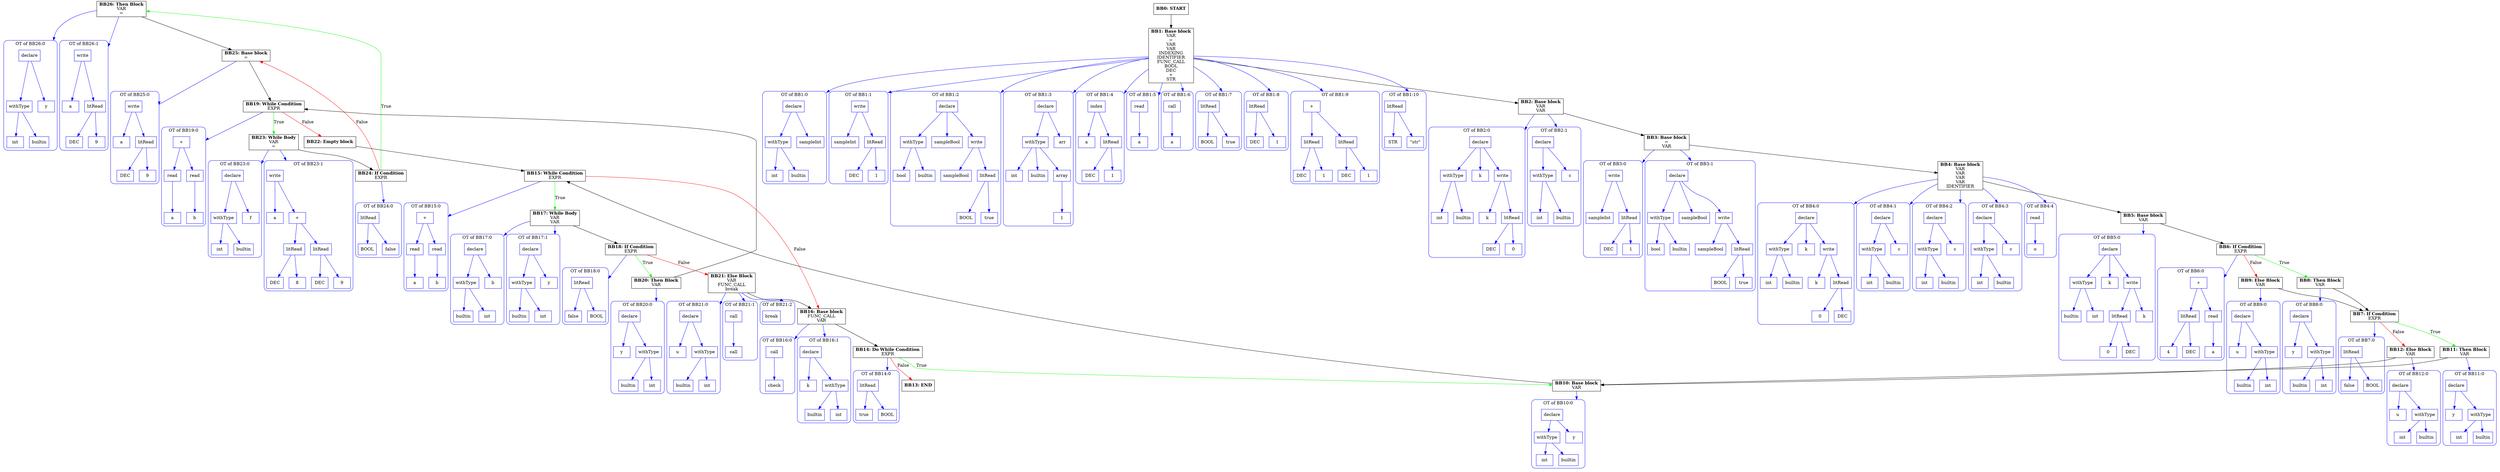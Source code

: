 digraph CFG {
    compound=true;
    graph [splines=true];
    node [shape=rectangle];

    BB26 [label=<<B>BB26: Then Block</B><BR ALIGN="CENTER"/>VAR<BR ALIGN="CENTER"/>=<BR ALIGN="CENTER"/>>];
    subgraph cluster_instruction0 {
        label = "OT of BB26:0";
        style=rounded;
        color=blue;
        entry0 [shape=point, style=invis];
        node0 [label="declare", color=blue];
        node1 [label="withType", color=blue];
        node2 [label="int", color=blue];
        node1 -> node2[color=blue];
        node3 [label="builtin", color=blue];
        node1 -> node3[color=blue];
        node0 -> node1[color=blue];
        node4 [label="y", color=blue];
        node0 -> node4[color=blue];
    }
    BB26 -> entry0 [lhead=cluster_instruction0, color=blue];
    subgraph cluster_instruction1 {
        label = "OT of BB26:1";
        style=rounded;
        color=blue;
        entry1 [shape=point, style=invis];
        node5 [label="write", color=blue];
        node6 [label="a", color=blue];
        node5 -> node6[color=blue];
        node7 [label="litRead", color=blue];
        node8 [label="DEC", color=blue];
        node7 -> node8[color=blue];
        node9 [label="9", color=blue];
        node7 -> node9[color=blue];
        node5 -> node7[color=blue];
    }
    BB26 -> entry1 [lhead=cluster_instruction1, color=blue];
    BB25 [label=<<B>BB25: Base block</B><BR ALIGN="CENTER"/>=<BR ALIGN="CENTER"/>>];
    subgraph cluster_instruction2 {
        label = "OT of BB25:0";
        style=rounded;
        color=blue;
        entry2 [shape=point, style=invis];
        node10 [label="write", color=blue];
        node11 [label="a", color=blue];
        node10 -> node11[color=blue];
        node12 [label="litRead", color=blue];
        node13 [label="DEC", color=blue];
        node12 -> node13[color=blue];
        node14 [label="9", color=blue];
        node12 -> node14[color=blue];
        node10 -> node12[color=blue];
    }
    BB25 -> entry2 [lhead=cluster_instruction2, color=blue];
    BB24 [label=<<B>BB24: If Condition</B><BR ALIGN="CENTER"/>EXPR<BR ALIGN="CENTER"/>>];
    subgraph cluster_instruction3 {
        label = "OT of BB24:0";
        style=rounded;
        color=blue;
        entry3 [shape=point, style=invis];
        node15 [label="litRead", color=blue];
        node16 [label="BOOL", color=blue];
        node15 -> node16[color=blue];
        node17 [label="false", color=blue];
        node15 -> node17[color=blue];
    }
    BB24 -> entry3 [lhead=cluster_instruction3, color=blue];
    BB23 [label=<<B>BB23: While Body</B><BR ALIGN="CENTER"/>VAR<BR ALIGN="CENTER"/>=<BR ALIGN="CENTER"/>>];
    subgraph cluster_instruction4 {
        label = "OT of BB23:0";
        style=rounded;
        color=blue;
        entry4 [shape=point, style=invis];
        node18 [label="declare", color=blue];
        node19 [label="withType", color=blue];
        node20 [label="int", color=blue];
        node19 -> node20[color=blue];
        node21 [label="builtin", color=blue];
        node19 -> node21[color=blue];
        node18 -> node19[color=blue];
        node22 [label="f", color=blue];
        node18 -> node22[color=blue];
    }
    BB23 -> entry4 [lhead=cluster_instruction4, color=blue];
    subgraph cluster_instruction5 {
        label = "OT of BB23:1";
        style=rounded;
        color=blue;
        entry5 [shape=point, style=invis];
        node23 [label="write", color=blue];
        node24 [label="a", color=blue];
        node23 -> node24[color=blue];
        node25 [label="+", color=blue];
        node26 [label="litRead", color=blue];
        node27 [label="DEC", color=blue];
        node26 -> node27[color=blue];
        node28 [label="8", color=blue];
        node26 -> node28[color=blue];
        node25 -> node26[color=blue];
        node29 [label="litRead", color=blue];
        node30 [label="DEC", color=blue];
        node29 -> node30[color=blue];
        node31 [label="9", color=blue];
        node29 -> node31[color=blue];
        node25 -> node29[color=blue];
        node23 -> node25[color=blue];
    }
    BB23 -> entry5 [lhead=cluster_instruction5, color=blue];
    BB22 [label=<<B>BB22: Empty block</B><BR ALIGN="CENTER"/>>];
    BB21 [label=<<B>BB21: Else Block</B><BR ALIGN="CENTER"/>VAR<BR ALIGN="CENTER"/>FUNC_CALL<BR ALIGN="CENTER"/>break<BR ALIGN="CENTER"/>>];
    subgraph cluster_instruction6 {
        label = "OT of BB21:0";
        style=rounded;
        color=blue;
        entry6 [shape=point, style=invis];
        node32 [label="declare", color=blue];
        node33 [label="withType", color=blue];
        node34 [label="int", color=blue];
        node33 -> node34[color=blue];
        node35 [label="builtin", color=blue];
        node33 -> node35[color=blue];
        node32 -> node33[color=blue];
        node36 [label="u", color=blue];
        node32 -> node36[color=blue];
    }
    BB21 -> entry6 [lhead=cluster_instruction6, color=blue];
    subgraph cluster_instruction7 {
        label = "OT of BB21:1";
        style=rounded;
        color=blue;
        entry7 [shape=point, style=invis];
        node37 [label="call", color=blue];
        node38 [label="call", color=blue];
        node37 -> node38[color=blue];
    }
    BB21 -> entry7 [lhead=cluster_instruction7, color=blue];
    subgraph cluster_instruction8 {
        label = "OT of BB21:2";
        style=rounded;
        color=blue;
        entry8 [shape=point, style=invis];
        node39 [label="break", color=blue];
    }
    BB21 -> entry8 [lhead=cluster_instruction8, color=blue];
    BB20 [label=<<B>BB20: Then Block</B><BR ALIGN="CENTER"/>VAR<BR ALIGN="CENTER"/>>];
    subgraph cluster_instruction9 {
        label = "OT of BB20:0";
        style=rounded;
        color=blue;
        entry9 [shape=point, style=invis];
        node40 [label="declare", color=blue];
        node41 [label="withType", color=blue];
        node42 [label="int", color=blue];
        node41 -> node42[color=blue];
        node43 [label="builtin", color=blue];
        node41 -> node43[color=blue];
        node40 -> node41[color=blue];
        node44 [label="y", color=blue];
        node40 -> node44[color=blue];
    }
    BB20 -> entry9 [lhead=cluster_instruction9, color=blue];
    BB19 [label=<<B>BB19: While Condition</B><BR ALIGN="CENTER"/>EXPR<BR ALIGN="CENTER"/>>];
    subgraph cluster_instruction10 {
        label = "OT of BB19:0";
        style=rounded;
        color=blue;
        entry10 [shape=point, style=invis];
        node45 [label="+", color=blue];
        node46 [label="read", color=blue];
        node47 [label="a", color=blue];
        node46 -> node47[color=blue];
        node45 -> node46[color=blue];
        node48 [label="read", color=blue];
        node49 [label="b", color=blue];
        node48 -> node49[color=blue];
        node45 -> node48[color=blue];
    }
    BB19 -> entry10 [lhead=cluster_instruction10, color=blue];
    BB18 [label=<<B>BB18: If Condition</B><BR ALIGN="CENTER"/>EXPR<BR ALIGN="CENTER"/>>];
    subgraph cluster_instruction11 {
        label = "OT of BB18:0";
        style=rounded;
        color=blue;
        entry11 [shape=point, style=invis];
        node50 [label="litRead", color=blue];
        node51 [label="BOOL", color=blue];
        node50 -> node51[color=blue];
        node52 [label="false", color=blue];
        node50 -> node52[color=blue];
    }
    BB18 -> entry11 [lhead=cluster_instruction11, color=blue];
    BB17 [label=<<B>BB17: While Body</B><BR ALIGN="CENTER"/>VAR<BR ALIGN="CENTER"/>VAR<BR ALIGN="CENTER"/>>];
    subgraph cluster_instruction12 {
        label = "OT of BB17:0";
        style=rounded;
        color=blue;
        entry12 [shape=point, style=invis];
        node53 [label="declare", color=blue];
        node54 [label="withType", color=blue];
        node55 [label="int", color=blue];
        node54 -> node55[color=blue];
        node56 [label="builtin", color=blue];
        node54 -> node56[color=blue];
        node53 -> node54[color=blue];
        node57 [label="b", color=blue];
        node53 -> node57[color=blue];
    }
    BB17 -> entry12 [lhead=cluster_instruction12, color=blue];
    subgraph cluster_instruction13 {
        label = "OT of BB17:1";
        style=rounded;
        color=blue;
        entry13 [shape=point, style=invis];
        node58 [label="declare", color=blue];
        node59 [label="withType", color=blue];
        node60 [label="int", color=blue];
        node59 -> node60[color=blue];
        node61 [label="builtin", color=blue];
        node59 -> node61[color=blue];
        node58 -> node59[color=blue];
        node62 [label="y", color=blue];
        node58 -> node62[color=blue];
    }
    BB17 -> entry13 [lhead=cluster_instruction13, color=blue];
    BB16 [label=<<B>BB16: Base block</B><BR ALIGN="CENTER"/>FUNC_CALL<BR ALIGN="CENTER"/>VAR<BR ALIGN="CENTER"/>>];
    subgraph cluster_instruction14 {
        label = "OT of BB16:0";
        style=rounded;
        color=blue;
        entry14 [shape=point, style=invis];
        node63 [label="call", color=blue];
        node64 [label="check", color=blue];
        node63 -> node64[color=blue];
    }
    BB16 -> entry14 [lhead=cluster_instruction14, color=blue];
    subgraph cluster_instruction15 {
        label = "OT of BB16:1";
        style=rounded;
        color=blue;
        entry15 [shape=point, style=invis];
        node65 [label="declare", color=blue];
        node66 [label="withType", color=blue];
        node67 [label="int", color=blue];
        node66 -> node67[color=blue];
        node68 [label="builtin", color=blue];
        node66 -> node68[color=blue];
        node65 -> node66[color=blue];
        node69 [label="k", color=blue];
        node65 -> node69[color=blue];
    }
    BB16 -> entry15 [lhead=cluster_instruction15, color=blue];
    BB15 [label=<<B>BB15: While Condition</B><BR ALIGN="CENTER"/>EXPR<BR ALIGN="CENTER"/>>];
    subgraph cluster_instruction16 {
        label = "OT of BB15:0";
        style=rounded;
        color=blue;
        entry16 [shape=point, style=invis];
        node70 [label="+", color=blue];
        node71 [label="read", color=blue];
        node72 [label="a", color=blue];
        node71 -> node72[color=blue];
        node70 -> node71[color=blue];
        node73 [label="read", color=blue];
        node74 [label="b", color=blue];
        node73 -> node74[color=blue];
        node70 -> node73[color=blue];
    }
    BB15 -> entry16 [lhead=cluster_instruction16, color=blue];
    BB14 [label=<<B>BB14: Do While Condition</B><BR ALIGN="CENTER"/>EXPR<BR ALIGN="CENTER"/>>];
    subgraph cluster_instruction17 {
        label = "OT of BB14:0";
        style=rounded;
        color=blue;
        entry17 [shape=point, style=invis];
        node75 [label="litRead", color=blue];
        node76 [label="BOOL", color=blue];
        node75 -> node76[color=blue];
        node77 [label="true", color=blue];
        node75 -> node77[color=blue];
    }
    BB14 -> entry17 [lhead=cluster_instruction17, color=blue];
    BB13 [label=<<B>BB13: END</B><BR ALIGN="CENTER"/>>];
    BB12 [label=<<B>BB12: Else Block</B><BR ALIGN="CENTER"/>VAR<BR ALIGN="CENTER"/>>];
    subgraph cluster_instruction18 {
        label = "OT of BB12:0";
        style=rounded;
        color=blue;
        entry18 [shape=point, style=invis];
        node78 [label="declare", color=blue];
        node79 [label="withType", color=blue];
        node80 [label="int", color=blue];
        node79 -> node80[color=blue];
        node81 [label="builtin", color=blue];
        node79 -> node81[color=blue];
        node78 -> node79[color=blue];
        node82 [label="u", color=blue];
        node78 -> node82[color=blue];
    }
    BB12 -> entry18 [lhead=cluster_instruction18, color=blue];
    BB11 [label=<<B>BB11: Then Block</B><BR ALIGN="CENTER"/>VAR<BR ALIGN="CENTER"/>>];
    subgraph cluster_instruction19 {
        label = "OT of BB11:0";
        style=rounded;
        color=blue;
        entry19 [shape=point, style=invis];
        node83 [label="declare", color=blue];
        node84 [label="withType", color=blue];
        node85 [label="int", color=blue];
        node84 -> node85[color=blue];
        node86 [label="builtin", color=blue];
        node84 -> node86[color=blue];
        node83 -> node84[color=blue];
        node87 [label="y", color=blue];
        node83 -> node87[color=blue];
    }
    BB11 -> entry19 [lhead=cluster_instruction19, color=blue];
    BB10 [label=<<B>BB10: Base block</B><BR ALIGN="CENTER"/>VAR<BR ALIGN="CENTER"/>>];
    subgraph cluster_instruction20 {
        label = "OT of BB10:0";
        style=rounded;
        color=blue;
        entry20 [shape=point, style=invis];
        node88 [label="declare", color=blue];
        node89 [label="withType", color=blue];
        node90 [label="int", color=blue];
        node89 -> node90[color=blue];
        node91 [label="builtin", color=blue];
        node89 -> node91[color=blue];
        node88 -> node89[color=blue];
        node92 [label="y", color=blue];
        node88 -> node92[color=blue];
    }
    BB10 -> entry20 [lhead=cluster_instruction20, color=blue];
    BB9 [label=<<B>BB9: Else Block</B><BR ALIGN="CENTER"/>VAR<BR ALIGN="CENTER"/>>];
    subgraph cluster_instruction21 {
        label = "OT of BB9:0";
        style=rounded;
        color=blue;
        entry21 [shape=point, style=invis];
        node93 [label="declare", color=blue];
        node94 [label="withType", color=blue];
        node95 [label="int", color=blue];
        node94 -> node95[color=blue];
        node96 [label="builtin", color=blue];
        node94 -> node96[color=blue];
        node93 -> node94[color=blue];
        node97 [label="u", color=blue];
        node93 -> node97[color=blue];
    }
    BB9 -> entry21 [lhead=cluster_instruction21, color=blue];
    BB8 [label=<<B>BB8: Then Block</B><BR ALIGN="CENTER"/>VAR<BR ALIGN="CENTER"/>>];
    subgraph cluster_instruction22 {
        label = "OT of BB8:0";
        style=rounded;
        color=blue;
        entry22 [shape=point, style=invis];
        node98 [label="declare", color=blue];
        node99 [label="withType", color=blue];
        node100 [label="int", color=blue];
        node99 -> node100[color=blue];
        node101 [label="builtin", color=blue];
        node99 -> node101[color=blue];
        node98 -> node99[color=blue];
        node102 [label="y", color=blue];
        node98 -> node102[color=blue];
    }
    BB8 -> entry22 [lhead=cluster_instruction22, color=blue];
    BB7 [label=<<B>BB7: If Condition</B><BR ALIGN="CENTER"/>EXPR<BR ALIGN="CENTER"/>>];
    subgraph cluster_instruction23 {
        label = "OT of BB7:0";
        style=rounded;
        color=blue;
        entry23 [shape=point, style=invis];
        node103 [label="litRead", color=blue];
        node104 [label="BOOL", color=blue];
        node103 -> node104[color=blue];
        node105 [label="false", color=blue];
        node103 -> node105[color=blue];
    }
    BB7 -> entry23 [lhead=cluster_instruction23, color=blue];
    BB6 [label=<<B>BB6: If Condition</B><BR ALIGN="CENTER"/>EXPR<BR ALIGN="CENTER"/>>];
    subgraph cluster_instruction24 {
        label = "OT of BB6:0";
        style=rounded;
        color=blue;
        entry24 [shape=point, style=invis];
        node106 [label="+", color=blue];
        node107 [label="read", color=blue];
        node108 [label="a", color=blue];
        node107 -> node108[color=blue];
        node106 -> node107[color=blue];
        node109 [label="litRead", color=blue];
        node110 [label="DEC", color=blue];
        node109 -> node110[color=blue];
        node111 [label="4", color=blue];
        node109 -> node111[color=blue];
        node106 -> node109[color=blue];
    }
    BB6 -> entry24 [lhead=cluster_instruction24, color=blue];
    BB5 [label=<<B>BB5: Base block</B><BR ALIGN="CENTER"/>VAR<BR ALIGN="CENTER"/>>];
    subgraph cluster_instruction25 {
        label = "OT of BB5:0";
        style=rounded;
        color=blue;
        entry25 [shape=point, style=invis];
        node112 [label="declare", color=blue];
        node113 [label="withType", color=blue];
        node114 [label="int", color=blue];
        node113 -> node114[color=blue];
        node115 [label="builtin", color=blue];
        node113 -> node115[color=blue];
        node112 -> node113[color=blue];
        node116 [label="k", color=blue];
        node112 -> node116[color=blue];
        node117 [label="write", color=blue];
        node118 [label="k", color=blue];
        node117 -> node118[color=blue];
        node119 [label="litRead", color=blue];
        node120 [label="DEC", color=blue];
        node119 -> node120[color=blue];
        node121 [label="0", color=blue];
        node119 -> node121[color=blue];
        node117 -> node119[color=blue];
        node112 -> node117[color=blue];
    }
    BB5 -> entry25 [lhead=cluster_instruction25, color=blue];
    BB4 [label=<<B>BB4: Base block</B><BR ALIGN="CENTER"/>VAR<BR ALIGN="CENTER"/>VAR<BR ALIGN="CENTER"/>VAR<BR ALIGN="CENTER"/>VAR<BR ALIGN="CENTER"/>IDENTIFIER<BR ALIGN="CENTER"/>>];
    subgraph cluster_instruction26 {
        label = "OT of BB4:0";
        style=rounded;
        color=blue;
        entry26 [shape=point, style=invis];
        node122 [label="declare", color=blue];
        node123 [label="withType", color=blue];
        node124 [label="int", color=blue];
        node123 -> node124[color=blue];
        node125 [label="builtin", color=blue];
        node123 -> node125[color=blue];
        node122 -> node123[color=blue];
        node126 [label="k", color=blue];
        node122 -> node126[color=blue];
        node127 [label="write", color=blue];
        node128 [label="k", color=blue];
        node127 -> node128[color=blue];
        node129 [label="litRead", color=blue];
        node130 [label="DEC", color=blue];
        node129 -> node130[color=blue];
        node131 [label="0", color=blue];
        node129 -> node131[color=blue];
        node127 -> node129[color=blue];
        node122 -> node127[color=blue];
    }
    BB4 -> entry26 [lhead=cluster_instruction26, color=blue];
    subgraph cluster_instruction27 {
        label = "OT of BB4:1";
        style=rounded;
        color=blue;
        entry27 [shape=point, style=invis];
        node132 [label="declare", color=blue];
        node133 [label="withType", color=blue];
        node134 [label="int", color=blue];
        node133 -> node134[color=blue];
        node135 [label="builtin", color=blue];
        node133 -> node135[color=blue];
        node132 -> node133[color=blue];
        node136 [label="c", color=blue];
        node132 -> node136[color=blue];
    }
    BB4 -> entry27 [lhead=cluster_instruction27, color=blue];
    subgraph cluster_instruction28 {
        label = "OT of BB4:2";
        style=rounded;
        color=blue;
        entry28 [shape=point, style=invis];
        node137 [label="declare", color=blue];
        node138 [label="withType", color=blue];
        node139 [label="int", color=blue];
        node138 -> node139[color=blue];
        node140 [label="builtin", color=blue];
        node138 -> node140[color=blue];
        node137 -> node138[color=blue];
        node141 [label="c", color=blue];
        node137 -> node141[color=blue];
    }
    BB4 -> entry28 [lhead=cluster_instruction28, color=blue];
    subgraph cluster_instruction29 {
        label = "OT of BB4:3";
        style=rounded;
        color=blue;
        entry29 [shape=point, style=invis];
        node142 [label="declare", color=blue];
        node143 [label="withType", color=blue];
        node144 [label="int", color=blue];
        node143 -> node144[color=blue];
        node145 [label="builtin", color=blue];
        node143 -> node145[color=blue];
        node142 -> node143[color=blue];
        node146 [label="c", color=blue];
        node142 -> node146[color=blue];
    }
    BB4 -> entry29 [lhead=cluster_instruction29, color=blue];
    subgraph cluster_instruction30 {
        label = "OT of BB4:4";
        style=rounded;
        color=blue;
        entry30 [shape=point, style=invis];
        node147 [label="read", color=blue];
        node148 [label="o", color=blue];
        node147 -> node148[color=blue];
    }
    BB4 -> entry30 [lhead=cluster_instruction30, color=blue];
    BB3 [label=<<B>BB3: Base block</B><BR ALIGN="CENTER"/>=<BR ALIGN="CENTER"/>VAR<BR ALIGN="CENTER"/>>];
    subgraph cluster_instruction31 {
        label = "OT of BB3:0";
        style=rounded;
        color=blue;
        entry31 [shape=point, style=invis];
        node149 [label="write", color=blue];
        node150 [label="sampleInt", color=blue];
        node149 -> node150[color=blue];
        node151 [label="litRead", color=blue];
        node152 [label="DEC", color=blue];
        node151 -> node152[color=blue];
        node153 [label="1", color=blue];
        node151 -> node153[color=blue];
        node149 -> node151[color=blue];
    }
    BB3 -> entry31 [lhead=cluster_instruction31, color=blue];
    subgraph cluster_instruction32 {
        label = "OT of BB3:1";
        style=rounded;
        color=blue;
        entry32 [shape=point, style=invis];
        node154 [label="declare", color=blue];
        node155 [label="withType", color=blue];
        node156 [label="bool", color=blue];
        node155 -> node156[color=blue];
        node157 [label="builtin", color=blue];
        node155 -> node157[color=blue];
        node154 -> node155[color=blue];
        node158 [label="sampleBool", color=blue];
        node154 -> node158[color=blue];
        node159 [label="write", color=blue];
        node160 [label="sampleBool", color=blue];
        node159 -> node160[color=blue];
        node161 [label="litRead", color=blue];
        node162 [label="BOOL", color=blue];
        node161 -> node162[color=blue];
        node163 [label="true", color=blue];
        node161 -> node163[color=blue];
        node159 -> node161[color=blue];
        node154 -> node159[color=blue];
    }
    BB3 -> entry32 [lhead=cluster_instruction32, color=blue];
    BB2 [label=<<B>BB2: Base block</B><BR ALIGN="CENTER"/>VAR<BR ALIGN="CENTER"/>VAR<BR ALIGN="CENTER"/>>];
    subgraph cluster_instruction33 {
        label = "OT of BB2:0";
        style=rounded;
        color=blue;
        entry33 [shape=point, style=invis];
        node164 [label="declare", color=blue];
        node165 [label="withType", color=blue];
        node166 [label="int", color=blue];
        node165 -> node166[color=blue];
        node167 [label="builtin", color=blue];
        node165 -> node167[color=blue];
        node164 -> node165[color=blue];
        node168 [label="k", color=blue];
        node164 -> node168[color=blue];
        node169 [label="write", color=blue];
        node170 [label="k", color=blue];
        node169 -> node170[color=blue];
        node171 [label="litRead", color=blue];
        node172 [label="DEC", color=blue];
        node171 -> node172[color=blue];
        node173 [label="0", color=blue];
        node171 -> node173[color=blue];
        node169 -> node171[color=blue];
        node164 -> node169[color=blue];
    }
    BB2 -> entry33 [lhead=cluster_instruction33, color=blue];
    subgraph cluster_instruction34 {
        label = "OT of BB2:1";
        style=rounded;
        color=blue;
        entry34 [shape=point, style=invis];
        node174 [label="declare", color=blue];
        node175 [label="withType", color=blue];
        node176 [label="int", color=blue];
        node175 -> node176[color=blue];
        node177 [label="builtin", color=blue];
        node175 -> node177[color=blue];
        node174 -> node175[color=blue];
        node178 [label="c", color=blue];
        node174 -> node178[color=blue];
    }
    BB2 -> entry34 [lhead=cluster_instruction34, color=blue];
    BB1 [label=<<B>BB1: Base block</B><BR ALIGN="CENTER"/>VAR<BR ALIGN="CENTER"/>=<BR ALIGN="CENTER"/>VAR<BR ALIGN="CENTER"/>VAR<BR ALIGN="CENTER"/>INDEXING<BR ALIGN="CENTER"/>IDENTIFIER<BR ALIGN="CENTER"/>FUNC_CALL<BR ALIGN="CENTER"/>BOOL<BR ALIGN="CENTER"/>DEC<BR ALIGN="CENTER"/>+<BR ALIGN="CENTER"/>STR<BR ALIGN="CENTER"/>>];
    subgraph cluster_instruction35 {
        label = "OT of BB1:0";
        style=rounded;
        color=blue;
        entry35 [shape=point, style=invis];
        node179 [label="declare", color=blue];
        node180 [label="withType", color=blue];
        node181 [label="int", color=blue];
        node180 -> node181[color=blue];
        node182 [label="builtin", color=blue];
        node180 -> node182[color=blue];
        node179 -> node180[color=blue];
        node183 [label="sampleInt", color=blue];
        node179 -> node183[color=blue];
    }
    BB1 -> entry35 [lhead=cluster_instruction35, color=blue];
    subgraph cluster_instruction36 {
        label = "OT of BB1:1";
        style=rounded;
        color=blue;
        entry36 [shape=point, style=invis];
        node184 [label="write", color=blue];
        node185 [label="sampleInt", color=blue];
        node184 -> node185[color=blue];
        node186 [label="litRead", color=blue];
        node187 [label="DEC", color=blue];
        node186 -> node187[color=blue];
        node188 [label="1", color=blue];
        node186 -> node188[color=blue];
        node184 -> node186[color=blue];
    }
    BB1 -> entry36 [lhead=cluster_instruction36, color=blue];
    subgraph cluster_instruction37 {
        label = "OT of BB1:2";
        style=rounded;
        color=blue;
        entry37 [shape=point, style=invis];
        node189 [label="declare", color=blue];
        node190 [label="withType", color=blue];
        node191 [label="bool", color=blue];
        node190 -> node191[color=blue];
        node192 [label="builtin", color=blue];
        node190 -> node192[color=blue];
        node189 -> node190[color=blue];
        node193 [label="sampleBool", color=blue];
        node189 -> node193[color=blue];
        node194 [label="write", color=blue];
        node195 [label="sampleBool", color=blue];
        node194 -> node195[color=blue];
        node196 [label="litRead", color=blue];
        node197 [label="BOOL", color=blue];
        node196 -> node197[color=blue];
        node198 [label="true", color=blue];
        node196 -> node198[color=blue];
        node194 -> node196[color=blue];
        node189 -> node194[color=blue];
    }
    BB1 -> entry37 [lhead=cluster_instruction37, color=blue];
    subgraph cluster_instruction38 {
        label = "OT of BB1:3";
        style=rounded;
        color=blue;
        entry38 [shape=point, style=invis];
        node199 [label="declare", color=blue];
        node200 [label="withType", color=blue];
        node201 [label="int", color=blue];
        node200 -> node201[color=blue];
        node202 [label="builtin", color=blue];
        node200 -> node202[color=blue];
        node203 [label="array", color=blue];
        node204 [label="1", color=blue];
        node203 -> node204[color=blue];
        node200 -> node203[color=blue];
        node199 -> node200[color=blue];
        node205 [label="arr", color=blue];
        node199 -> node205[color=blue];
    }
    BB1 -> entry38 [lhead=cluster_instruction38, color=blue];
    subgraph cluster_instruction39 {
        label = "OT of BB1:4";
        style=rounded;
        color=blue;
        entry39 [shape=point, style=invis];
        node206 [label="index", color=blue];
        node207 [label="a", color=blue];
        node206 -> node207[color=blue];
        node208 [label="litRead", color=blue];
        node209 [label="DEC", color=blue];
        node208 -> node209[color=blue];
        node210 [label="1", color=blue];
        node208 -> node210[color=blue];
        node206 -> node208[color=blue];
    }
    BB1 -> entry39 [lhead=cluster_instruction39, color=blue];
    subgraph cluster_instruction40 {
        label = "OT of BB1:5";
        style=rounded;
        color=blue;
        entry40 [shape=point, style=invis];
        node211 [label="read", color=blue];
        node212 [label="a", color=blue];
        node211 -> node212[color=blue];
    }
    BB1 -> entry40 [lhead=cluster_instruction40, color=blue];
    subgraph cluster_instruction41 {
        label = "OT of BB1:6";
        style=rounded;
        color=blue;
        entry41 [shape=point, style=invis];
        node213 [label="call", color=blue];
        node214 [label="a", color=blue];
        node213 -> node214[color=blue];
    }
    BB1 -> entry41 [lhead=cluster_instruction41, color=blue];
    subgraph cluster_instruction42 {
        label = "OT of BB1:7";
        style=rounded;
        color=blue;
        entry42 [shape=point, style=invis];
        node215 [label="litRead", color=blue];
        node216 [label="BOOL", color=blue];
        node215 -> node216[color=blue];
        node217 [label="true", color=blue];
        node215 -> node217[color=blue];
    }
    BB1 -> entry42 [lhead=cluster_instruction42, color=blue];
    subgraph cluster_instruction43 {
        label = "OT of BB1:8";
        style=rounded;
        color=blue;
        entry43 [shape=point, style=invis];
        node218 [label="litRead", color=blue];
        node219 [label="DEC", color=blue];
        node218 -> node219[color=blue];
        node220 [label="1", color=blue];
        node218 -> node220[color=blue];
    }
    BB1 -> entry43 [lhead=cluster_instruction43, color=blue];
    subgraph cluster_instruction44 {
        label = "OT of BB1:9";
        style=rounded;
        color=blue;
        entry44 [shape=point, style=invis];
        node221 [label="+", color=blue];
        node222 [label="litRead", color=blue];
        node223 [label="DEC", color=blue];
        node222 -> node223[color=blue];
        node224 [label="1", color=blue];
        node222 -> node224[color=blue];
        node221 -> node222[color=blue];
        node225 [label="litRead", color=blue];
        node226 [label="DEC", color=blue];
        node225 -> node226[color=blue];
        node227 [label="1", color=blue];
        node225 -> node227[color=blue];
        node221 -> node225[color=blue];
    }
    BB1 -> entry44 [lhead=cluster_instruction44, color=blue];
    subgraph cluster_instruction45 {
        label = "OT of BB1:10";
        style=rounded;
        color=blue;
        entry45 [shape=point, style=invis];
        node228 [label="litRead", color=blue];
        node229 [label="STR", color=blue];
        node228 -> node229[color=blue];
        node230 [label="\"str\"", color=blue];
        node228 -> node230[color=blue];
    }
    BB1 -> entry45 [lhead=cluster_instruction45, color=blue];
    BB0 [label=<<B>BB0: START</B><BR ALIGN="CENTER"/>>];

    BB26 -> BB25;
    BB25 -> BB19;
    BB24 -> BB25 [label="False", color=red];
    BB24 -> BB26 [label="True", color=green];
    BB23 -> BB24;
    BB22 -> BB15;
    BB21 -> BB16;
    BB20 -> BB19;
    BB19 -> BB22 [label="False", color=red];
    BB19 -> BB23 [label="True", color=green];
    BB18 -> BB21 [label="False", color=red];
    BB18 -> BB20 [label="True", color=green];
    BB17 -> BB18;
    BB16 -> BB14;
    BB15 -> BB16 [label="False", color=red];
    BB15 -> BB17 [label="True", color=green];
    BB14 -> BB13 [label="False", color=red];
    BB14 -> BB10 [label="True", color=green];
    BB12 -> BB10;
    BB11 -> BB10;
    BB10 -> BB15;
    BB9 -> BB7;
    BB8 -> BB7;
    BB7 -> BB12 [label="False", color=red];
    BB7 -> BB11 [label="True", color=green];
    BB6 -> BB9 [label="False", color=red];
    BB6 -> BB8 [label="True", color=green];
    BB5 -> BB6;
    BB4 -> BB5;
    BB3 -> BB4;
    BB2 -> BB3;
    BB1 -> BB2;
    BB0 -> BB1;
}
